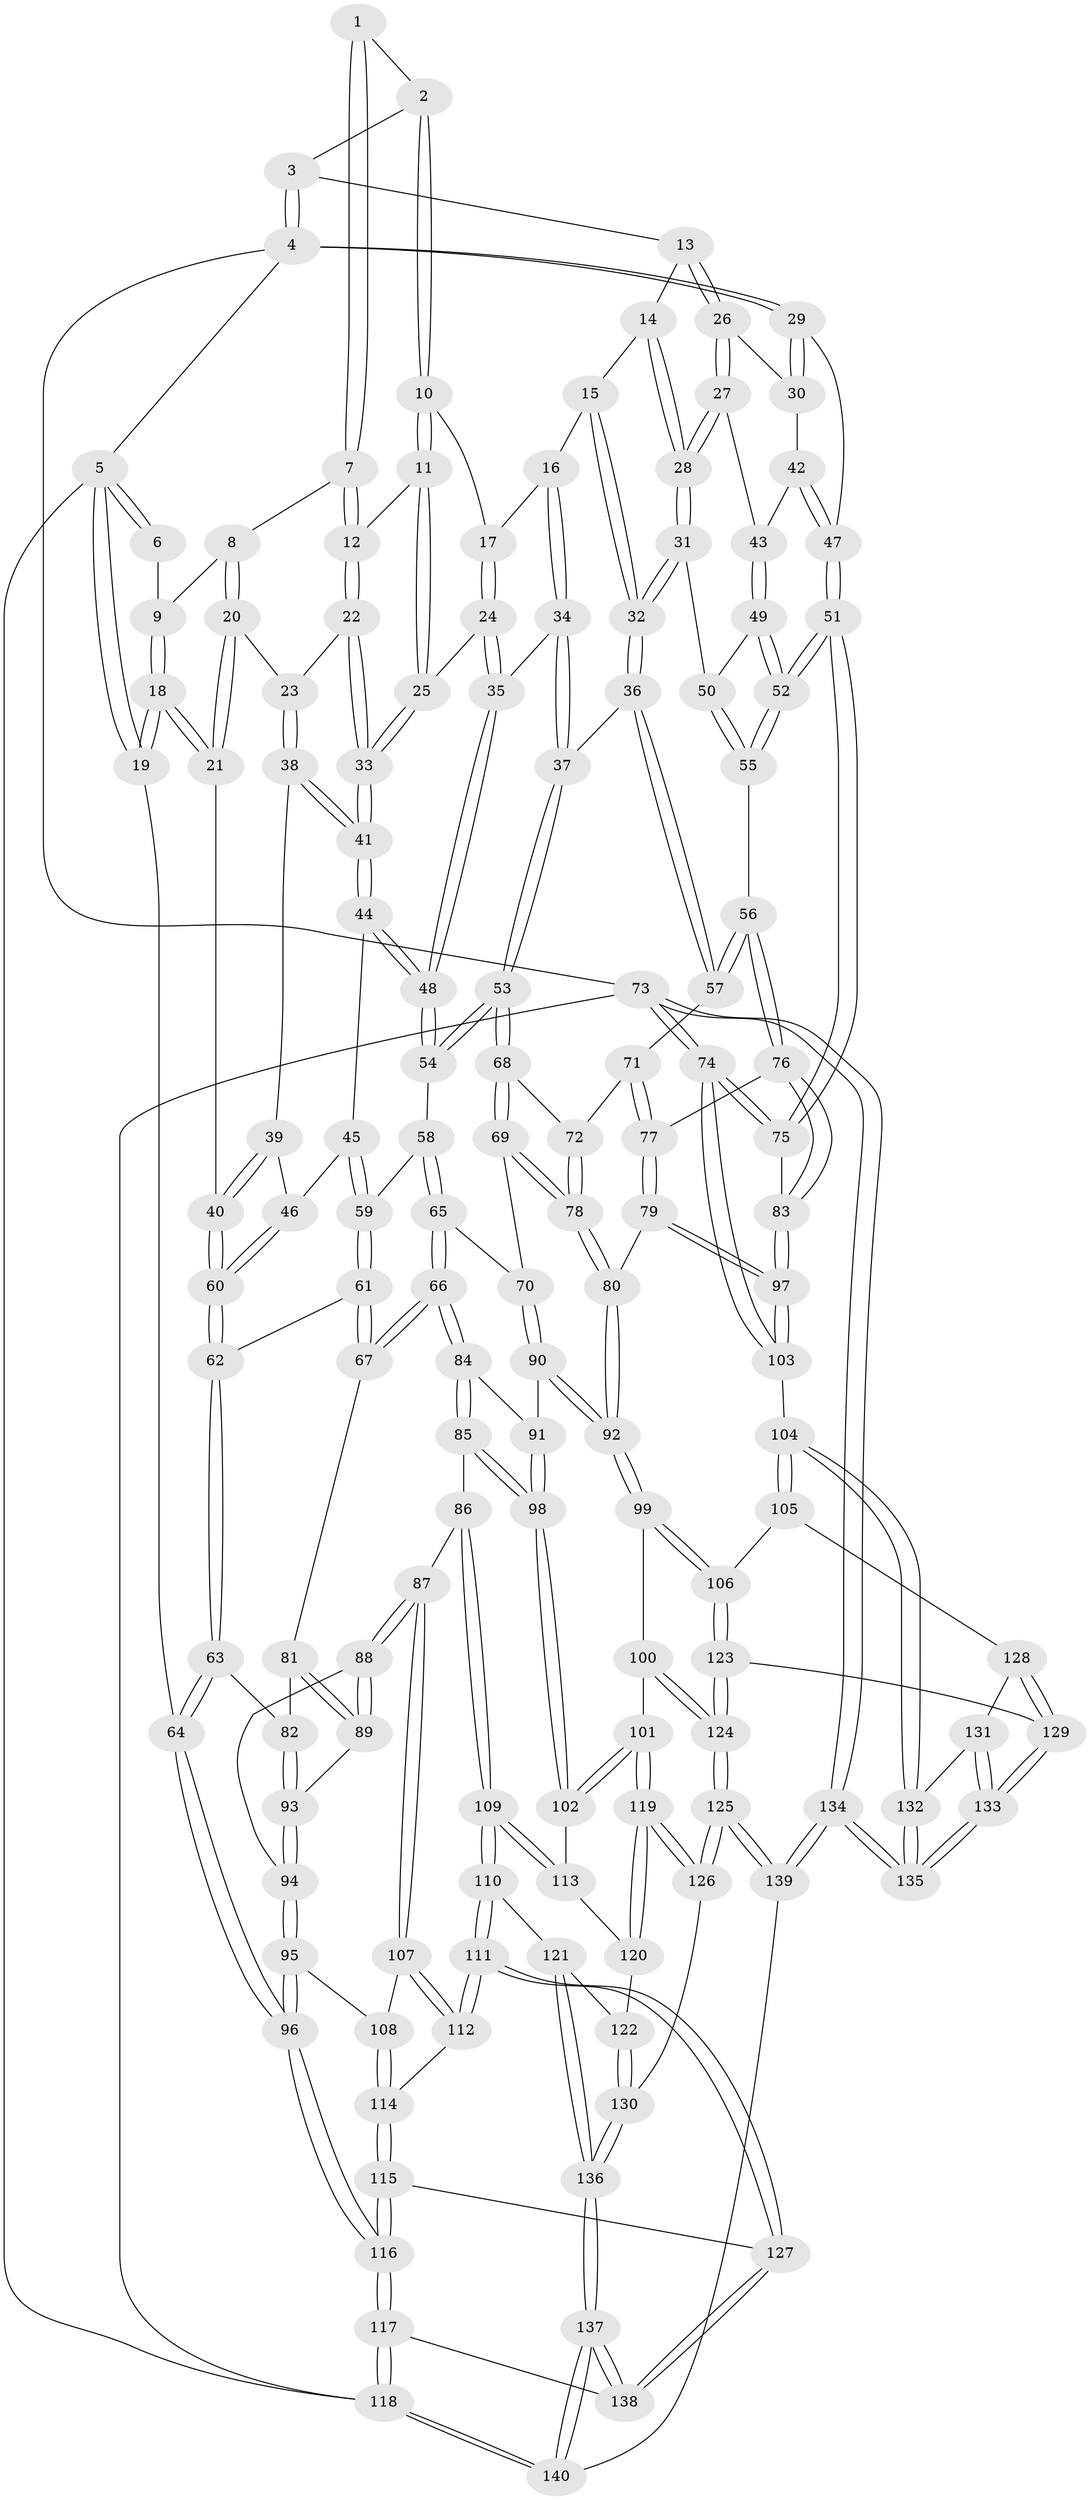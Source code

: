 // coarse degree distribution, {3: 0.12643678160919541, 4: 0.41379310344827586, 6: 0.10344827586206896, 5: 0.3563218390804598}
// Generated by graph-tools (version 1.1) at 2025/42/03/06/25 10:42:34]
// undirected, 140 vertices, 347 edges
graph export_dot {
graph [start="1"]
  node [color=gray90,style=filled];
  1 [pos="+0.38653506209759647+0"];
  2 [pos="+0.5230273216461226+0"];
  3 [pos="+0.8080553088047295+0"];
  4 [pos="+1+0"];
  5 [pos="+0+0"];
  6 [pos="+0.11048520148192442+0"];
  7 [pos="+0.3042249691649637+0.06292537336438625"];
  8 [pos="+0.17563965278045987+0.09669638539526224"];
  9 [pos="+0.11852649830682474+0.05604178885827369"];
  10 [pos="+0.5505609063567327+0.05948248036349596"];
  11 [pos="+0.36521461196344934+0.13687190766234877"];
  12 [pos="+0.3241592641582415+0.10204672007486922"];
  13 [pos="+0.7934520227113175+0.09307804025426211"];
  14 [pos="+0.6869544542902114+0.1185356177239126"];
  15 [pos="+0.6511109099183183+0.11940237696872949"];
  16 [pos="+0.5689017864176933+0.08626368784487348"];
  17 [pos="+0.5531757560771342+0.0654562604757176"];
  18 [pos="+0+0.22139795111472785"];
  19 [pos="+0+0.2169443683585356"];
  20 [pos="+0.17902184921394046+0.16200791808545842"];
  21 [pos="+0+0.27596784689471304"];
  22 [pos="+0.2690083263251046+0.1897933065007391"];
  23 [pos="+0.18080108738432127+0.16459326395980556"];
  24 [pos="+0.40270004841497475+0.24921990078972817"];
  25 [pos="+0.3984012301456285+0.24802421838924274"];
  26 [pos="+0.8208553506711117+0.12732954831913834"];
  27 [pos="+0.8148898019464261+0.22084900311743838"];
  28 [pos="+0.7412736603710613+0.2804469057237236"];
  29 [pos="+1+0"];
  30 [pos="+0.8924899902897354+0.1231509371743649"];
  31 [pos="+0.7154987869977472+0.3098203357880416"];
  32 [pos="+0.676550794797519+0.32837123576053057"];
  33 [pos="+0.2986251851989168+0.2939426446155617"];
  34 [pos="+0.5513456504103944+0.28275517189706945"];
  35 [pos="+0.4423839735231819+0.2756070851599106"];
  36 [pos="+0.6518299018460698+0.349597436424894"];
  37 [pos="+0.616329988580869+0.3418427980540093"];
  38 [pos="+0.1897002870811198+0.2173943628234176"];
  39 [pos="+0.1708081652581453+0.24529732028191753"];
  40 [pos="+0.08261911113685712+0.33717958561901024"];
  41 [pos="+0.2972446427037305+0.29540062032041625"];
  42 [pos="+0.9567712945373265+0.24631173550799842"];
  43 [pos="+0.9056633120515564+0.2794533040873439"];
  44 [pos="+0.2848910896761583+0.32069358135543863"];
  45 [pos="+0.2825635669554052+0.32435057886975877"];
  46 [pos="+0.2688232817695295+0.33197737144968625"];
  47 [pos="+1+0.14054113749088762"];
  48 [pos="+0.42921558452552105+0.386562237944368"];
  49 [pos="+0.9057156004279832+0.28234504221880224"];
  50 [pos="+0.8424609692441473+0.37073378191744355"];
  51 [pos="+1+0.5130034022350987"];
  52 [pos="+1+0.4717199695613783"];
  53 [pos="+0.512247272381389+0.42755331170672756"];
  54 [pos="+0.43159938456673685+0.4115563346100788"];
  55 [pos="+0.8734980588089387+0.4702839690859821"];
  56 [pos="+0.845937997527244+0.4864065905595745"];
  57 [pos="+0.6736679528794126+0.4156578006491141"];
  58 [pos="+0.4085531648589108+0.43111845422255624"];
  59 [pos="+0.3492554317929179+0.427457035262553"];
  60 [pos="+0.1482794357964662+0.40767760339351544"];
  61 [pos="+0.3131681482944215+0.4794605552650335"];
  62 [pos="+0.14915487586202386+0.42993383373084204"];
  63 [pos="+0.13715571669061993+0.47515497608855"];
  64 [pos="+0+0.5480857341916374"];
  65 [pos="+0.41915130631574893+0.5329254664565792"];
  66 [pos="+0.36829759228414927+0.5618377368521376"];
  67 [pos="+0.3311135399867334+0.5498305341289477"];
  68 [pos="+0.5129576106059097+0.457180089451617"];
  69 [pos="+0.50168610250961+0.5470337933413809"];
  70 [pos="+0.5008622505205558+0.5473630813905865"];
  71 [pos="+0.6599695927947892+0.47482011683673897"];
  72 [pos="+0.624325458879979+0.5034687277648154"];
  73 [pos="+1+1"];
  74 [pos="+1+1"];
  75 [pos="+1+0.5638671908504673"];
  76 [pos="+0.8236510642548582+0.53813398727762"];
  77 [pos="+0.713192230657165+0.5741717962963184"];
  78 [pos="+0.5654043619410034+0.5648905998137587"];
  79 [pos="+0.6829237613924138+0.6720959080150178"];
  80 [pos="+0.6220861005056284+0.6731079633081543"];
  81 [pos="+0.3198540796901092+0.5551779641872815"];
  82 [pos="+0.14427657885420142+0.5119733897989893"];
  83 [pos="+0.8600801802065046+0.6941089370378182"];
  84 [pos="+0.37385848603009403+0.58885936234877"];
  85 [pos="+0.3063363161209785+0.7169267451934788"];
  86 [pos="+0.27108529719484603+0.7115915134038371"];
  87 [pos="+0.25745876286745956+0.7047019160479673"];
  88 [pos="+0.25696348996076823+0.7035891502450766"];
  89 [pos="+0.24804400929030015+0.6489874375157784"];
  90 [pos="+0.46590872686549456+0.6553619531781213"];
  91 [pos="+0.417491782526545+0.6439538509007482"];
  92 [pos="+0.522965245139057+0.7565849725410921"];
  93 [pos="+0.1420937775847906+0.5408149423755317"];
  94 [pos="+0.06985359063319994+0.6470022801481738"];
  95 [pos="+0.02939708318461426+0.682091504561119"];
  96 [pos="+0+0.6978661542211713"];
  97 [pos="+0.8093293407763851+0.7649907487035322"];
  98 [pos="+0.33972049088611284+0.7336589589713591"];
  99 [pos="+0.5175049618873816+0.7706127747371132"];
  100 [pos="+0.4959054172256857+0.7787998627770819"];
  101 [pos="+0.454548087279429+0.791999045971707"];
  102 [pos="+0.3503116514027662+0.7444183588652424"];
  103 [pos="+0.8128387810749771+0.7986458447276998"];
  104 [pos="+0.8002345296502129+0.8080299364293312"];
  105 [pos="+0.5666425302806403+0.8204497398730537"];
  106 [pos="+0.5430664465436482+0.8033670603694968"];
  107 [pos="+0.15984627851164843+0.7768265530807071"];
  108 [pos="+0.09065030252366901+0.7450070317751168"];
  109 [pos="+0.2611849498423727+0.8313363195003031"];
  110 [pos="+0.242324440912638+0.8869397104069482"];
  111 [pos="+0.19323257517046322+0.9112917129401903"];
  112 [pos="+0.1687966344296879+0.8362324436114276"];
  113 [pos="+0.32745149375151067+0.8068257922104691"];
  114 [pos="+0.06604134437472145+0.8350026850950099"];
  115 [pos="+0.04811701080775458+0.8604396730312606"];
  116 [pos="+0+0.8730022975259452"];
  117 [pos="+0+0.8946828133784224"];
  118 [pos="+0+1"];
  119 [pos="+0.4228504273198966+0.8523433376917131"];
  120 [pos="+0.32567815578448195+0.840195129149236"];
  121 [pos="+0.24698036765612394+0.8868827360319209"];
  122 [pos="+0.3027283769435234+0.8762821775957325"];
  123 [pos="+0.5166985867890637+0.9435883329521798"];
  124 [pos="+0.484393587871716+0.9639791421085706"];
  125 [pos="+0.4714551779234398+0.9740333582041673"];
  126 [pos="+0.40332229200221487+0.915555540518716"];
  127 [pos="+0.17122528295207737+0.9569845963111352"];
  128 [pos="+0.6098051098245436+0.8938442576358412"];
  129 [pos="+0.5423925983775324+0.9456016270437023"];
  130 [pos="+0.3975746496369656+0.9176200282760345"];
  131 [pos="+0.617384921192851+0.8997528501509517"];
  132 [pos="+0.7496620471559381+0.8686684980741499"];
  133 [pos="+0.6423379277507403+1"];
  134 [pos="+0.6924639043271124+1"];
  135 [pos="+0.6768131531830816+1"];
  136 [pos="+0.3532066994804899+0.9653261885519461"];
  137 [pos="+0.21196944505091772+1"];
  138 [pos="+0.1697703472318479+0.968210106354026"];
  139 [pos="+0.49659403029217697+1"];
  140 [pos="+0.21096247957238495+1"];
  1 -- 2;
  1 -- 7;
  1 -- 7;
  2 -- 3;
  2 -- 10;
  2 -- 10;
  3 -- 4;
  3 -- 4;
  3 -- 13;
  4 -- 5;
  4 -- 29;
  4 -- 29;
  4 -- 73;
  5 -- 6;
  5 -- 6;
  5 -- 19;
  5 -- 19;
  5 -- 118;
  6 -- 9;
  7 -- 8;
  7 -- 12;
  7 -- 12;
  8 -- 9;
  8 -- 20;
  8 -- 20;
  9 -- 18;
  9 -- 18;
  10 -- 11;
  10 -- 11;
  10 -- 17;
  11 -- 12;
  11 -- 25;
  11 -- 25;
  12 -- 22;
  12 -- 22;
  13 -- 14;
  13 -- 26;
  13 -- 26;
  14 -- 15;
  14 -- 28;
  14 -- 28;
  15 -- 16;
  15 -- 32;
  15 -- 32;
  16 -- 17;
  16 -- 34;
  16 -- 34;
  17 -- 24;
  17 -- 24;
  18 -- 19;
  18 -- 19;
  18 -- 21;
  18 -- 21;
  19 -- 64;
  20 -- 21;
  20 -- 21;
  20 -- 23;
  21 -- 40;
  22 -- 23;
  22 -- 33;
  22 -- 33;
  23 -- 38;
  23 -- 38;
  24 -- 25;
  24 -- 35;
  24 -- 35;
  25 -- 33;
  25 -- 33;
  26 -- 27;
  26 -- 27;
  26 -- 30;
  27 -- 28;
  27 -- 28;
  27 -- 43;
  28 -- 31;
  28 -- 31;
  29 -- 30;
  29 -- 30;
  29 -- 47;
  30 -- 42;
  31 -- 32;
  31 -- 32;
  31 -- 50;
  32 -- 36;
  32 -- 36;
  33 -- 41;
  33 -- 41;
  34 -- 35;
  34 -- 37;
  34 -- 37;
  35 -- 48;
  35 -- 48;
  36 -- 37;
  36 -- 57;
  36 -- 57;
  37 -- 53;
  37 -- 53;
  38 -- 39;
  38 -- 41;
  38 -- 41;
  39 -- 40;
  39 -- 40;
  39 -- 46;
  40 -- 60;
  40 -- 60;
  41 -- 44;
  41 -- 44;
  42 -- 43;
  42 -- 47;
  42 -- 47;
  43 -- 49;
  43 -- 49;
  44 -- 45;
  44 -- 48;
  44 -- 48;
  45 -- 46;
  45 -- 59;
  45 -- 59;
  46 -- 60;
  46 -- 60;
  47 -- 51;
  47 -- 51;
  48 -- 54;
  48 -- 54;
  49 -- 50;
  49 -- 52;
  49 -- 52;
  50 -- 55;
  50 -- 55;
  51 -- 52;
  51 -- 52;
  51 -- 75;
  51 -- 75;
  52 -- 55;
  52 -- 55;
  53 -- 54;
  53 -- 54;
  53 -- 68;
  53 -- 68;
  54 -- 58;
  55 -- 56;
  56 -- 57;
  56 -- 57;
  56 -- 76;
  56 -- 76;
  57 -- 71;
  58 -- 59;
  58 -- 65;
  58 -- 65;
  59 -- 61;
  59 -- 61;
  60 -- 62;
  60 -- 62;
  61 -- 62;
  61 -- 67;
  61 -- 67;
  62 -- 63;
  62 -- 63;
  63 -- 64;
  63 -- 64;
  63 -- 82;
  64 -- 96;
  64 -- 96;
  65 -- 66;
  65 -- 66;
  65 -- 70;
  66 -- 67;
  66 -- 67;
  66 -- 84;
  66 -- 84;
  67 -- 81;
  68 -- 69;
  68 -- 69;
  68 -- 72;
  69 -- 70;
  69 -- 78;
  69 -- 78;
  70 -- 90;
  70 -- 90;
  71 -- 72;
  71 -- 77;
  71 -- 77;
  72 -- 78;
  72 -- 78;
  73 -- 74;
  73 -- 74;
  73 -- 134;
  73 -- 134;
  73 -- 118;
  74 -- 75;
  74 -- 75;
  74 -- 103;
  74 -- 103;
  75 -- 83;
  76 -- 77;
  76 -- 83;
  76 -- 83;
  77 -- 79;
  77 -- 79;
  78 -- 80;
  78 -- 80;
  79 -- 80;
  79 -- 97;
  79 -- 97;
  80 -- 92;
  80 -- 92;
  81 -- 82;
  81 -- 89;
  81 -- 89;
  82 -- 93;
  82 -- 93;
  83 -- 97;
  83 -- 97;
  84 -- 85;
  84 -- 85;
  84 -- 91;
  85 -- 86;
  85 -- 98;
  85 -- 98;
  86 -- 87;
  86 -- 109;
  86 -- 109;
  87 -- 88;
  87 -- 88;
  87 -- 107;
  87 -- 107;
  88 -- 89;
  88 -- 89;
  88 -- 94;
  89 -- 93;
  90 -- 91;
  90 -- 92;
  90 -- 92;
  91 -- 98;
  91 -- 98;
  92 -- 99;
  92 -- 99;
  93 -- 94;
  93 -- 94;
  94 -- 95;
  94 -- 95;
  95 -- 96;
  95 -- 96;
  95 -- 108;
  96 -- 116;
  96 -- 116;
  97 -- 103;
  97 -- 103;
  98 -- 102;
  98 -- 102;
  99 -- 100;
  99 -- 106;
  99 -- 106;
  100 -- 101;
  100 -- 124;
  100 -- 124;
  101 -- 102;
  101 -- 102;
  101 -- 119;
  101 -- 119;
  102 -- 113;
  103 -- 104;
  104 -- 105;
  104 -- 105;
  104 -- 132;
  104 -- 132;
  105 -- 106;
  105 -- 128;
  106 -- 123;
  106 -- 123;
  107 -- 108;
  107 -- 112;
  107 -- 112;
  108 -- 114;
  108 -- 114;
  109 -- 110;
  109 -- 110;
  109 -- 113;
  109 -- 113;
  110 -- 111;
  110 -- 111;
  110 -- 121;
  111 -- 112;
  111 -- 112;
  111 -- 127;
  111 -- 127;
  112 -- 114;
  113 -- 120;
  114 -- 115;
  114 -- 115;
  115 -- 116;
  115 -- 116;
  115 -- 127;
  116 -- 117;
  116 -- 117;
  117 -- 118;
  117 -- 118;
  117 -- 138;
  118 -- 140;
  118 -- 140;
  119 -- 120;
  119 -- 120;
  119 -- 126;
  119 -- 126;
  120 -- 122;
  121 -- 122;
  121 -- 136;
  121 -- 136;
  122 -- 130;
  122 -- 130;
  123 -- 124;
  123 -- 124;
  123 -- 129;
  124 -- 125;
  124 -- 125;
  125 -- 126;
  125 -- 126;
  125 -- 139;
  125 -- 139;
  126 -- 130;
  127 -- 138;
  127 -- 138;
  128 -- 129;
  128 -- 129;
  128 -- 131;
  129 -- 133;
  129 -- 133;
  130 -- 136;
  130 -- 136;
  131 -- 132;
  131 -- 133;
  131 -- 133;
  132 -- 135;
  132 -- 135;
  133 -- 135;
  133 -- 135;
  134 -- 135;
  134 -- 135;
  134 -- 139;
  134 -- 139;
  136 -- 137;
  136 -- 137;
  137 -- 138;
  137 -- 138;
  137 -- 140;
  137 -- 140;
  139 -- 140;
}
